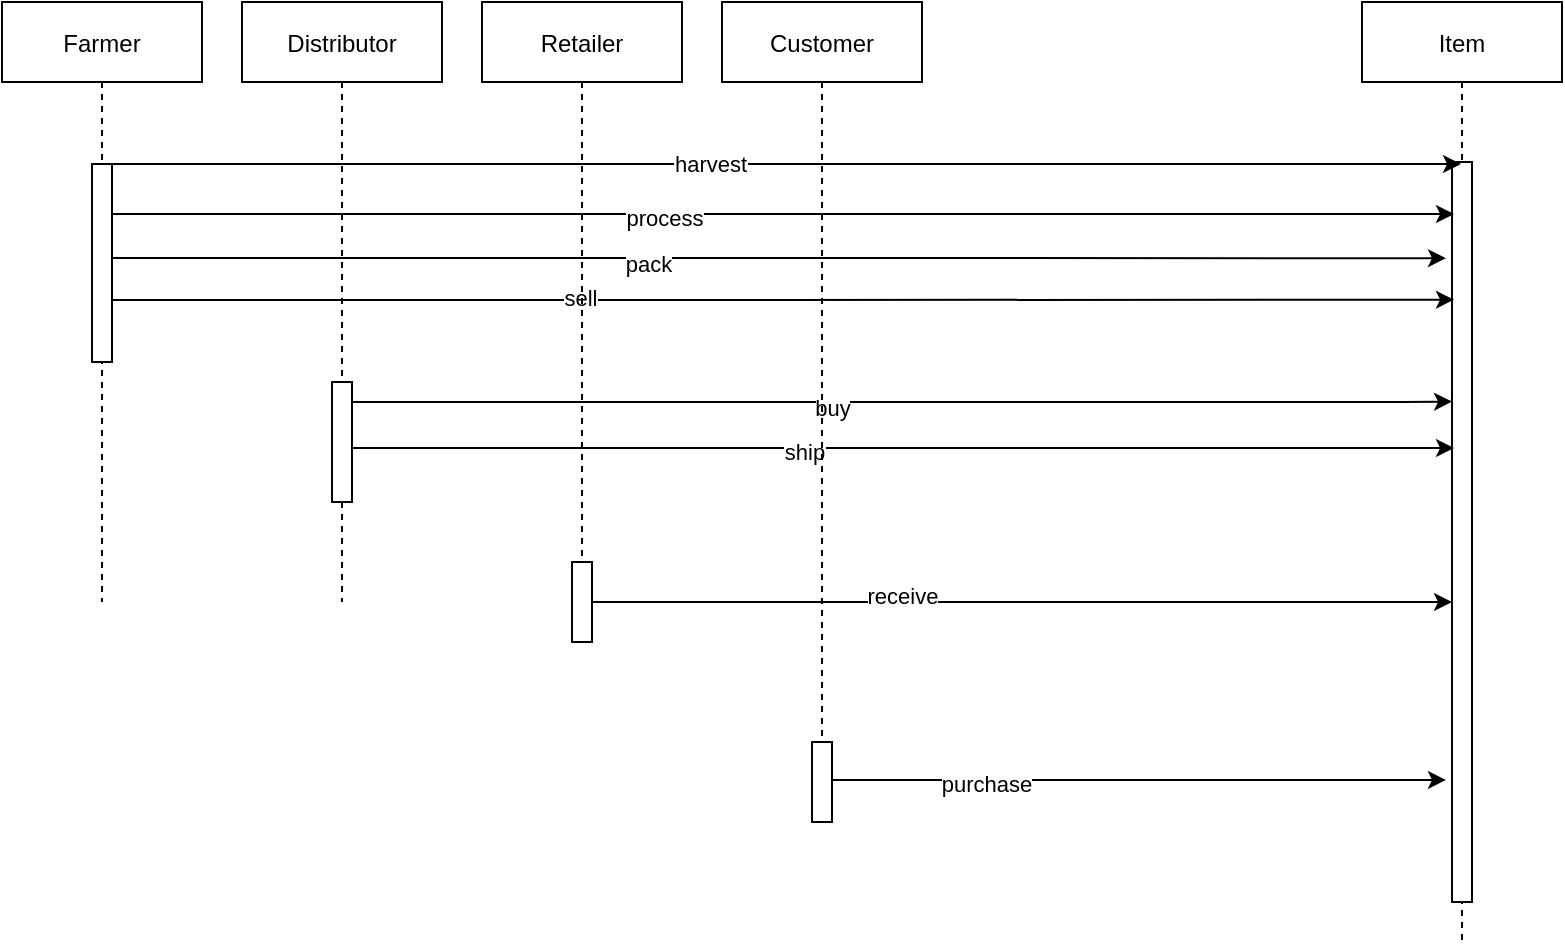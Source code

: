 <mxfile version="14.9.1" type="device"><diagram id="kgpKYQtTHZ0yAKxKKP6v" name="Page-1"><mxGraphModel dx="2946" dy="1127" grid="1" gridSize="10" guides="1" tooltips="1" connect="1" arrows="1" fold="1" page="1" pageScale="1" pageWidth="850" pageHeight="1100" math="0" shadow="0"><root><mxCell id="0"/><mxCell id="1" parent="0"/><mxCell id="3nuBFxr9cyL0pnOWT2aG-1" value="Farmer" style="shape=umlLifeline;perimeter=lifelinePerimeter;container=1;collapsible=0;recursiveResize=0;rounded=0;shadow=0;strokeWidth=1;" parent="1" vertex="1"><mxGeometry x="40" y="80" width="100" height="300" as="geometry"/></mxCell><mxCell id="3nuBFxr9cyL0pnOWT2aG-2" value="" style="points=[];perimeter=orthogonalPerimeter;rounded=0;shadow=0;strokeWidth=1;" parent="3nuBFxr9cyL0pnOWT2aG-1" vertex="1"><mxGeometry x="45" y="81" width="10" height="99" as="geometry"/></mxCell><mxCell id="3nuBFxr9cyL0pnOWT2aG-5" value="Item" style="shape=umlLifeline;perimeter=lifelinePerimeter;container=1;collapsible=0;recursiveResize=0;rounded=0;shadow=0;strokeWidth=1;" parent="1" vertex="1"><mxGeometry x="720" y="80" width="100" height="470" as="geometry"/></mxCell><mxCell id="3nuBFxr9cyL0pnOWT2aG-6" value="" style="points=[];perimeter=orthogonalPerimeter;rounded=0;shadow=0;strokeWidth=1;" parent="3nuBFxr9cyL0pnOWT2aG-5" vertex="1"><mxGeometry x="45" y="80" width="10" height="370" as="geometry"/></mxCell><mxCell id="5TSRAZ00tdJCAcD23a4A-6" value="Distributor" style="shape=umlLifeline;perimeter=lifelinePerimeter;container=1;collapsible=0;recursiveResize=0;rounded=0;shadow=0;strokeWidth=1;" vertex="1" parent="1"><mxGeometry x="160" y="80" width="100" height="300" as="geometry"/></mxCell><mxCell id="5TSRAZ00tdJCAcD23a4A-7" value="" style="points=[];perimeter=orthogonalPerimeter;rounded=0;shadow=0;strokeWidth=1;" vertex="1" parent="5TSRAZ00tdJCAcD23a4A-6"><mxGeometry x="45" y="190" width="10" height="60" as="geometry"/></mxCell><mxCell id="5TSRAZ00tdJCAcD23a4A-13" style="edgeStyle=orthogonalEdgeStyle;rounded=0;orthogonalLoop=1;jettySize=auto;html=1;entryX=0.1;entryY=0.363;entryDx=0;entryDy=0;entryPerimeter=0;" edge="1" parent="1"><mxGeometry relative="1" as="geometry"><mxPoint x="215" y="303" as="sourcePoint"/><mxPoint x="766" y="303.04" as="targetPoint"/><Array as="points"><mxPoint x="360" y="303"/><mxPoint x="360" y="303"/></Array></mxGeometry></mxCell><mxCell id="5TSRAZ00tdJCAcD23a4A-14" value="&lt;div&gt;ship&lt;/div&gt;" style="edgeLabel;html=1;align=center;verticalAlign=middle;resizable=0;points=[];" vertex="1" connectable="0" parent="5TSRAZ00tdJCAcD23a4A-13"><mxGeometry x="-0.18" y="-2" relative="1" as="geometry"><mxPoint as="offset"/></mxGeometry></mxCell><mxCell id="5TSRAZ00tdJCAcD23a4A-16" style="edgeStyle=orthogonalEdgeStyle;rounded=0;orthogonalLoop=1;jettySize=auto;html=1;entryX=0;entryY=0.163;entryDx=0;entryDy=0;entryPerimeter=0;" edge="1" parent="1" source="5TSRAZ00tdJCAcD23a4A-7"><mxGeometry relative="1" as="geometry"><mxPoint x="765" y="279.78" as="targetPoint"/><Array as="points"><mxPoint x="740" y="280"/><mxPoint x="740" y="280"/></Array></mxGeometry></mxCell><mxCell id="5TSRAZ00tdJCAcD23a4A-17" value="&lt;div&gt;buy&lt;/div&gt;" style="edgeLabel;html=1;align=center;verticalAlign=middle;resizable=0;points=[];" vertex="1" connectable="0" parent="5TSRAZ00tdJCAcD23a4A-16"><mxGeometry x="-0.127" y="-3" relative="1" as="geometry"><mxPoint as="offset"/></mxGeometry></mxCell><mxCell id="5TSRAZ00tdJCAcD23a4A-18" style="edgeStyle=orthogonalEdgeStyle;rounded=0;orthogonalLoop=1;jettySize=auto;html=1;entryX=0.1;entryY=0.186;entryDx=0;entryDy=0;entryPerimeter=0;" edge="1" parent="1" source="3nuBFxr9cyL0pnOWT2aG-2" target="3nuBFxr9cyL0pnOWT2aG-6"><mxGeometry relative="1" as="geometry"><mxPoint x="760" y="230" as="targetPoint"/><Array as="points"><mxPoint x="430" y="229"/><mxPoint x="430" y="229"/></Array></mxGeometry></mxCell><mxCell id="5TSRAZ00tdJCAcD23a4A-25" value="sell" style="edgeLabel;html=1;align=center;verticalAlign=middle;resizable=0;points=[];" vertex="1" connectable="0" parent="5TSRAZ00tdJCAcD23a4A-18"><mxGeometry x="-0.303" y="1" relative="1" as="geometry"><mxPoint as="offset"/></mxGeometry></mxCell><mxCell id="5TSRAZ00tdJCAcD23a4A-19" style="edgeStyle=orthogonalEdgeStyle;rounded=0;orthogonalLoop=1;jettySize=auto;html=1;entryX=0.1;entryY=0.438;entryDx=0;entryDy=0;entryPerimeter=0;" edge="1" parent="1"><mxGeometry relative="1" as="geometry"><mxPoint x="95" y="186" as="sourcePoint"/><mxPoint x="766" y="186.04" as="targetPoint"/><Array as="points"><mxPoint x="270" y="186"/><mxPoint x="270" y="186"/></Array></mxGeometry></mxCell><mxCell id="5TSRAZ00tdJCAcD23a4A-23" value="process" style="edgeLabel;html=1;align=center;verticalAlign=middle;resizable=0;points=[];" vertex="1" connectable="0" parent="5TSRAZ00tdJCAcD23a4A-19"><mxGeometry x="-0.177" y="-2" relative="1" as="geometry"><mxPoint as="offset"/></mxGeometry></mxCell><mxCell id="5TSRAZ00tdJCAcD23a4A-20" style="edgeStyle=orthogonalEdgeStyle;rounded=0;orthogonalLoop=1;jettySize=auto;html=1;" edge="1" parent="1"><mxGeometry relative="1" as="geometry"><mxPoint x="95" y="161" as="sourcePoint"/><mxPoint x="769.5" y="161" as="targetPoint"/><Array as="points"><mxPoint x="580" y="161"/><mxPoint x="580" y="161"/></Array></mxGeometry></mxCell><mxCell id="5TSRAZ00tdJCAcD23a4A-22" value="&lt;div&gt;harvest&lt;/div&gt;" style="edgeLabel;html=1;align=center;verticalAlign=middle;resizable=0;points=[];" vertex="1" connectable="0" parent="5TSRAZ00tdJCAcD23a4A-20"><mxGeometry x="-0.113" relative="1" as="geometry"><mxPoint as="offset"/></mxGeometry></mxCell><mxCell id="5TSRAZ00tdJCAcD23a4A-26" value="Retailer" style="shape=umlLifeline;perimeter=lifelinePerimeter;container=1;collapsible=0;recursiveResize=0;rounded=0;shadow=0;strokeWidth=1;" vertex="1" parent="1"><mxGeometry x="280" y="80" width="100" height="300" as="geometry"/></mxCell><mxCell id="5TSRAZ00tdJCAcD23a4A-28" value="Customer" style="shape=umlLifeline;perimeter=lifelinePerimeter;container=1;collapsible=0;recursiveResize=0;rounded=0;shadow=0;strokeWidth=1;" vertex="1" parent="1"><mxGeometry x="400" y="80" width="100" height="390" as="geometry"/></mxCell><mxCell id="5TSRAZ00tdJCAcD23a4A-34" style="edgeStyle=orthogonalEdgeStyle;rounded=0;orthogonalLoop=1;jettySize=auto;html=1;" edge="1" parent="1" source="5TSRAZ00tdJCAcD23a4A-27"><mxGeometry relative="1" as="geometry"><mxPoint x="765" y="380" as="targetPoint"/><Array as="points"><mxPoint x="440" y="380"/><mxPoint x="440" y="380"/></Array></mxGeometry></mxCell><mxCell id="5TSRAZ00tdJCAcD23a4A-35" value="&lt;div&gt;receive&lt;/div&gt;" style="edgeLabel;html=1;align=center;verticalAlign=middle;resizable=0;points=[];" vertex="1" connectable="0" parent="5TSRAZ00tdJCAcD23a4A-34"><mxGeometry x="-0.279" y="3" relative="1" as="geometry"><mxPoint as="offset"/></mxGeometry></mxCell><mxCell id="5TSRAZ00tdJCAcD23a4A-27" value="" style="points=[];perimeter=orthogonalPerimeter;rounded=0;shadow=0;strokeWidth=1;" vertex="1" parent="1"><mxGeometry x="325" y="360" width="10" height="40" as="geometry"/></mxCell><mxCell id="5TSRAZ00tdJCAcD23a4A-36" style="edgeStyle=orthogonalEdgeStyle;rounded=0;orthogonalLoop=1;jettySize=auto;html=1;entryX=-0.3;entryY=0.483;entryDx=0;entryDy=0;entryPerimeter=0;" edge="1" parent="1" source="5TSRAZ00tdJCAcD23a4A-29"><mxGeometry relative="1" as="geometry"><mxPoint x="762" y="468.98" as="targetPoint"/><Array as="points"><mxPoint x="540" y="469"/><mxPoint x="540" y="469"/></Array></mxGeometry></mxCell><mxCell id="5TSRAZ00tdJCAcD23a4A-37" value="purchase" style="edgeLabel;html=1;align=center;verticalAlign=middle;resizable=0;points=[];" vertex="1" connectable="0" parent="5TSRAZ00tdJCAcD23a4A-36"><mxGeometry x="-0.498" y="-2" relative="1" as="geometry"><mxPoint as="offset"/></mxGeometry></mxCell><mxCell id="5TSRAZ00tdJCAcD23a4A-29" value="" style="points=[];perimeter=orthogonalPerimeter;rounded=0;shadow=0;strokeWidth=1;" vertex="1" parent="1"><mxGeometry x="445" y="450" width="10" height="40" as="geometry"/></mxCell><mxCell id="5TSRAZ00tdJCAcD23a4A-39" style="edgeStyle=orthogonalEdgeStyle;rounded=0;orthogonalLoop=1;jettySize=auto;html=1;entryX=-0.3;entryY=0.13;entryDx=0;entryDy=0;entryPerimeter=0;" edge="1" parent="1" source="3nuBFxr9cyL0pnOWT2aG-2" target="3nuBFxr9cyL0pnOWT2aG-6"><mxGeometry relative="1" as="geometry"><Array as="points"><mxPoint x="270" y="208"/><mxPoint x="270" y="208"/></Array></mxGeometry></mxCell><mxCell id="5TSRAZ00tdJCAcD23a4A-40" value="pack" style="edgeLabel;html=1;align=center;verticalAlign=middle;resizable=0;points=[];" vertex="1" connectable="0" parent="5TSRAZ00tdJCAcD23a4A-39"><mxGeometry x="-0.196" y="-3" relative="1" as="geometry"><mxPoint as="offset"/></mxGeometry></mxCell></root></mxGraphModel></diagram></mxfile>